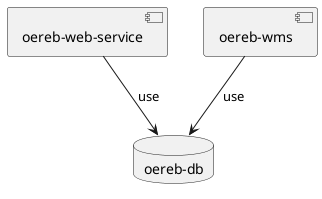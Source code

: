 @startuml oereb-kataster
component "oereb-web-service" as webservice
component "oereb-wms" as wms
database "oereb-db" as db
webservice --> db : use
wms --> db : use
@enduml

